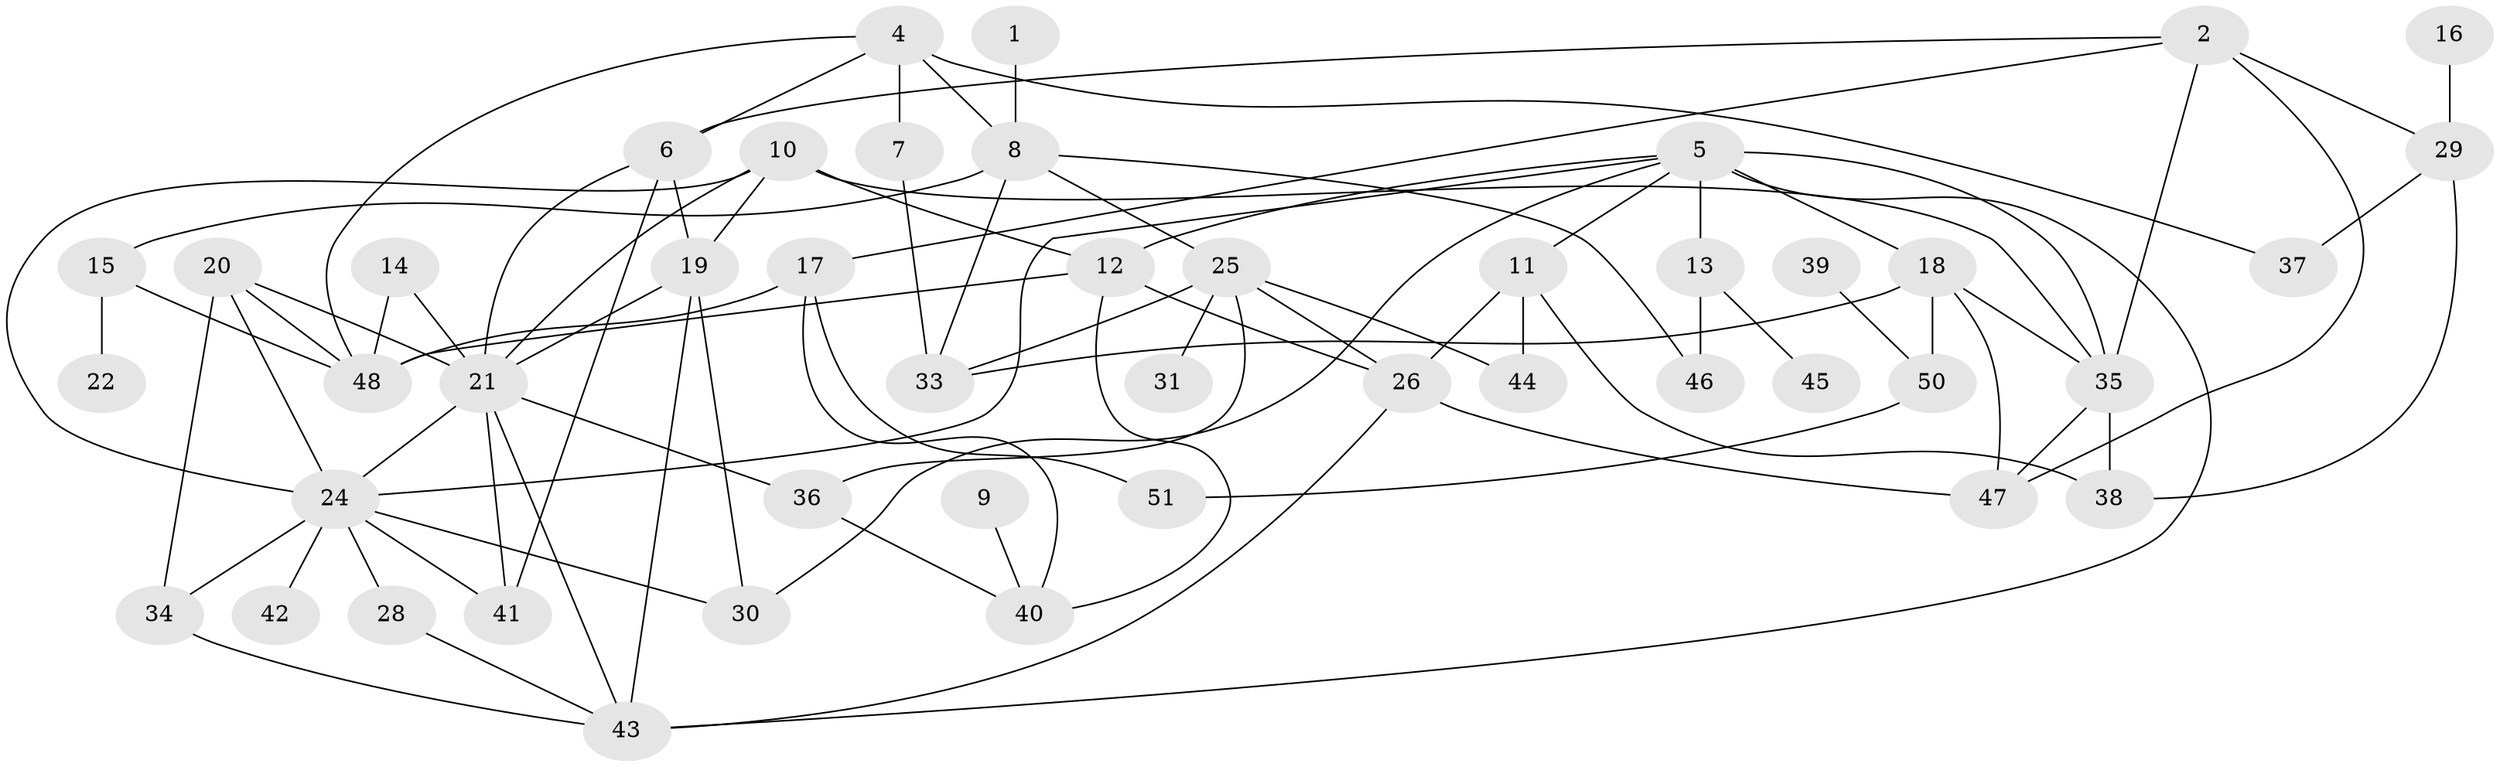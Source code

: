 // original degree distribution, {1: 0.2647058823529412, 0: 0.029411764705882353, 2: 0.22549019607843138, 3: 0.18627450980392157, 5: 0.0784313725490196, 4: 0.13725490196078433, 6: 0.049019607843137254, 9: 0.00980392156862745, 7: 0.00980392156862745, 8: 0.00980392156862745}
// Generated by graph-tools (version 1.1) at 2025/33/03/09/25 02:33:48]
// undirected, 46 vertices, 85 edges
graph export_dot {
graph [start="1"]
  node [color=gray90,style=filled];
  1;
  2;
  4;
  5;
  6;
  7;
  8;
  9;
  10;
  11;
  12;
  13;
  14;
  15;
  16;
  17;
  18;
  19;
  20;
  21;
  22;
  24;
  25;
  26;
  28;
  29;
  30;
  31;
  33;
  34;
  35;
  36;
  37;
  38;
  39;
  40;
  41;
  42;
  43;
  44;
  45;
  46;
  47;
  48;
  50;
  51;
  1 -- 8 [weight=1.0];
  2 -- 6 [weight=1.0];
  2 -- 17 [weight=1.0];
  2 -- 29 [weight=1.0];
  2 -- 35 [weight=1.0];
  2 -- 47 [weight=1.0];
  4 -- 6 [weight=1.0];
  4 -- 7 [weight=1.0];
  4 -- 8 [weight=1.0];
  4 -- 37 [weight=1.0];
  4 -- 48 [weight=1.0];
  5 -- 11 [weight=1.0];
  5 -- 12 [weight=1.0];
  5 -- 13 [weight=2.0];
  5 -- 18 [weight=1.0];
  5 -- 24 [weight=1.0];
  5 -- 30 [weight=1.0];
  5 -- 35 [weight=1.0];
  5 -- 43 [weight=1.0];
  6 -- 19 [weight=1.0];
  6 -- 21 [weight=1.0];
  6 -- 41 [weight=1.0];
  7 -- 33 [weight=1.0];
  8 -- 15 [weight=1.0];
  8 -- 25 [weight=1.0];
  8 -- 33 [weight=1.0];
  8 -- 46 [weight=1.0];
  9 -- 40 [weight=1.0];
  10 -- 12 [weight=3.0];
  10 -- 19 [weight=1.0];
  10 -- 21 [weight=1.0];
  10 -- 24 [weight=2.0];
  10 -- 35 [weight=1.0];
  11 -- 26 [weight=1.0];
  11 -- 38 [weight=1.0];
  11 -- 44 [weight=1.0];
  12 -- 26 [weight=1.0];
  12 -- 40 [weight=1.0];
  12 -- 48 [weight=2.0];
  13 -- 45 [weight=1.0];
  13 -- 46 [weight=1.0];
  14 -- 21 [weight=1.0];
  14 -- 48 [weight=1.0];
  15 -- 22 [weight=1.0];
  15 -- 48 [weight=1.0];
  16 -- 29 [weight=1.0];
  17 -- 40 [weight=1.0];
  17 -- 48 [weight=1.0];
  17 -- 51 [weight=1.0];
  18 -- 33 [weight=1.0];
  18 -- 35 [weight=2.0];
  18 -- 47 [weight=1.0];
  18 -- 50 [weight=1.0];
  19 -- 21 [weight=1.0];
  19 -- 30 [weight=1.0];
  19 -- 43 [weight=1.0];
  20 -- 21 [weight=1.0];
  20 -- 24 [weight=1.0];
  20 -- 34 [weight=1.0];
  20 -- 48 [weight=1.0];
  21 -- 24 [weight=1.0];
  21 -- 36 [weight=1.0];
  21 -- 41 [weight=2.0];
  21 -- 43 [weight=1.0];
  24 -- 28 [weight=1.0];
  24 -- 30 [weight=1.0];
  24 -- 34 [weight=1.0];
  24 -- 41 [weight=1.0];
  24 -- 42 [weight=1.0];
  25 -- 26 [weight=1.0];
  25 -- 31 [weight=2.0];
  25 -- 33 [weight=1.0];
  25 -- 36 [weight=1.0];
  25 -- 44 [weight=1.0];
  26 -- 43 [weight=1.0];
  26 -- 47 [weight=1.0];
  28 -- 43 [weight=1.0];
  29 -- 37 [weight=1.0];
  29 -- 38 [weight=1.0];
  34 -- 43 [weight=1.0];
  35 -- 38 [weight=1.0];
  35 -- 47 [weight=1.0];
  36 -- 40 [weight=1.0];
  39 -- 50 [weight=1.0];
  50 -- 51 [weight=1.0];
}
